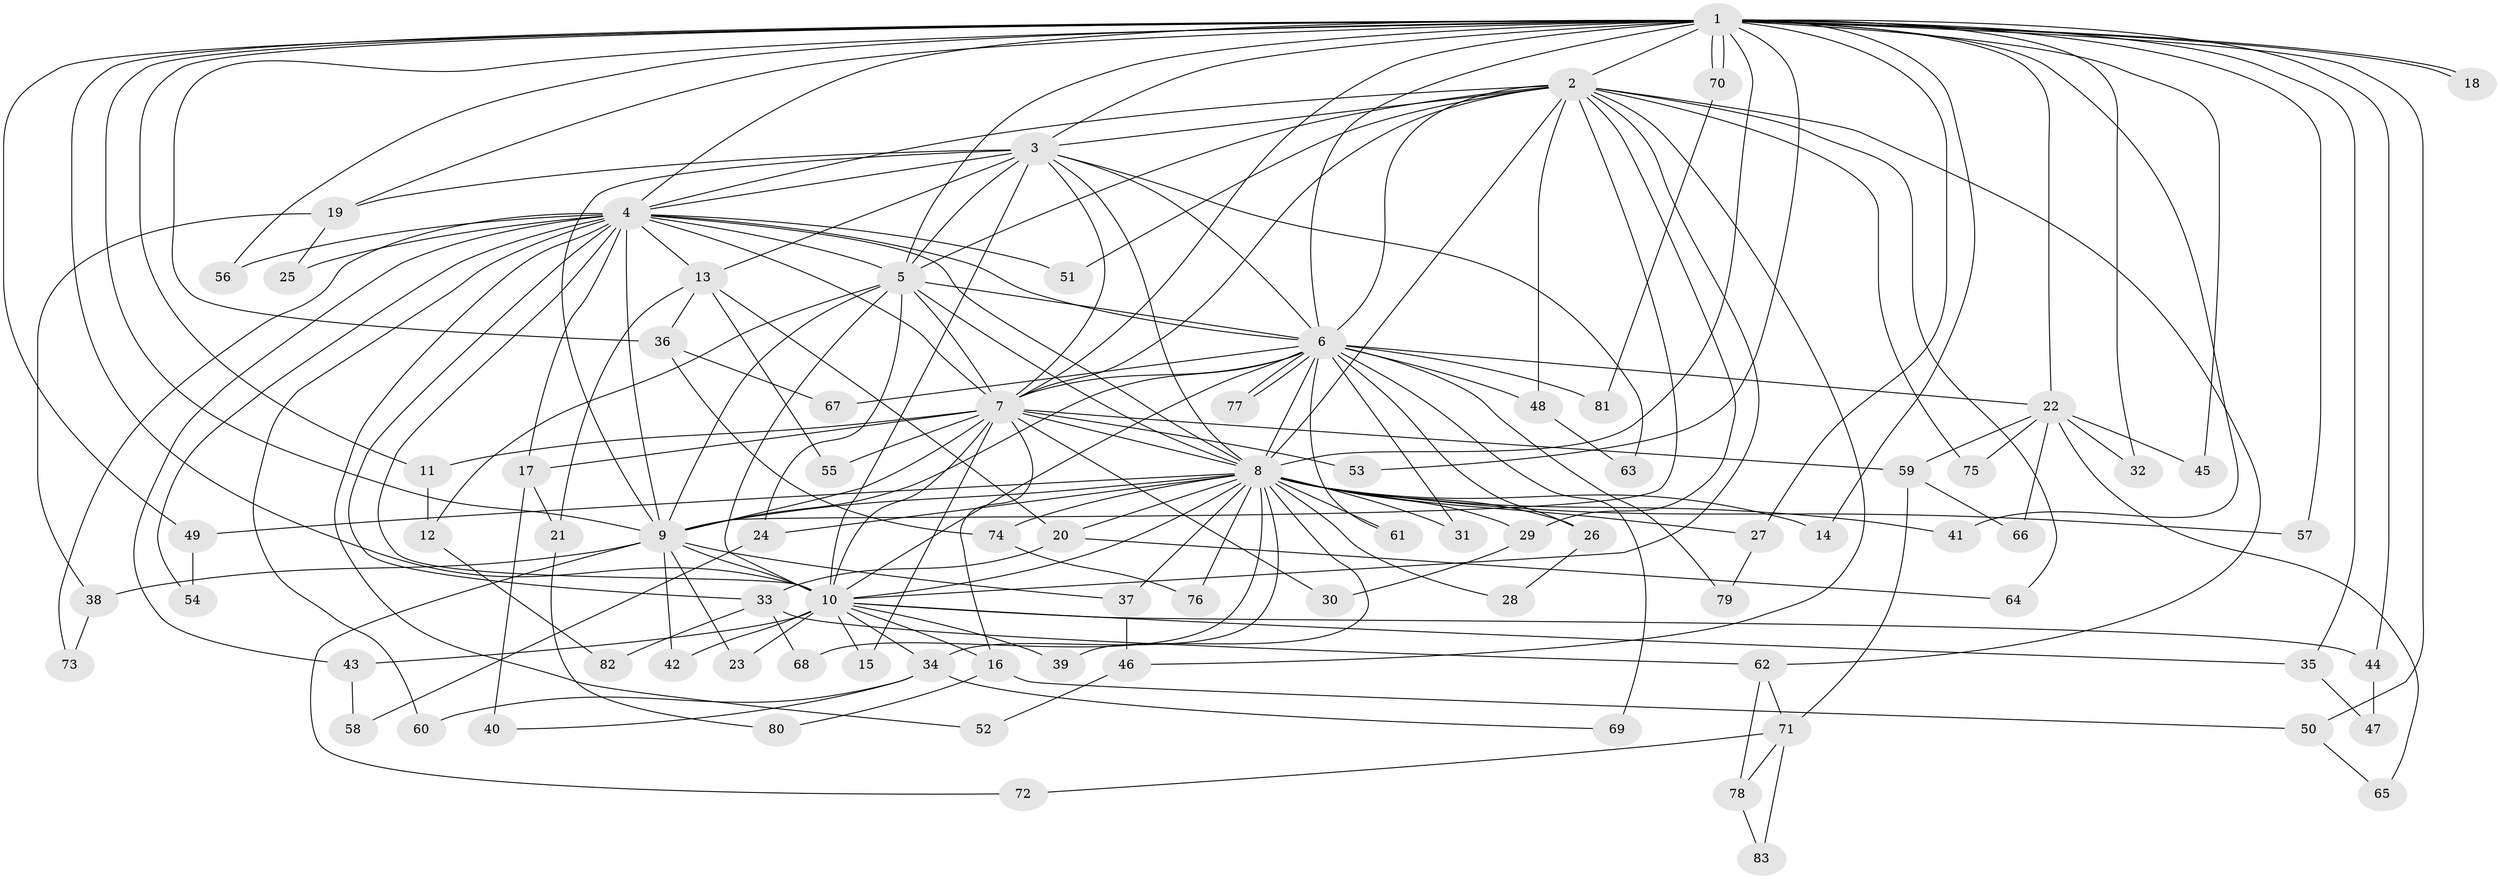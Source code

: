 // Generated by graph-tools (version 1.1) at 2025/25/03/09/25 03:25:49]
// undirected, 83 vertices, 191 edges
graph export_dot {
graph [start="1"]
  node [color=gray90,style=filled];
  1;
  2;
  3;
  4;
  5;
  6;
  7;
  8;
  9;
  10;
  11;
  12;
  13;
  14;
  15;
  16;
  17;
  18;
  19;
  20;
  21;
  22;
  23;
  24;
  25;
  26;
  27;
  28;
  29;
  30;
  31;
  32;
  33;
  34;
  35;
  36;
  37;
  38;
  39;
  40;
  41;
  42;
  43;
  44;
  45;
  46;
  47;
  48;
  49;
  50;
  51;
  52;
  53;
  54;
  55;
  56;
  57;
  58;
  59;
  60;
  61;
  62;
  63;
  64;
  65;
  66;
  67;
  68;
  69;
  70;
  71;
  72;
  73;
  74;
  75;
  76;
  77;
  78;
  79;
  80;
  81;
  82;
  83;
  1 -- 2;
  1 -- 3;
  1 -- 4;
  1 -- 5;
  1 -- 6;
  1 -- 7;
  1 -- 8;
  1 -- 9;
  1 -- 10;
  1 -- 11;
  1 -- 14;
  1 -- 18;
  1 -- 18;
  1 -- 19;
  1 -- 22;
  1 -- 27;
  1 -- 32;
  1 -- 35;
  1 -- 36;
  1 -- 41;
  1 -- 44;
  1 -- 45;
  1 -- 49;
  1 -- 50;
  1 -- 53;
  1 -- 56;
  1 -- 57;
  1 -- 70;
  1 -- 70;
  2 -- 3;
  2 -- 4;
  2 -- 5;
  2 -- 6;
  2 -- 7;
  2 -- 8;
  2 -- 9;
  2 -- 10;
  2 -- 29;
  2 -- 46;
  2 -- 48;
  2 -- 51;
  2 -- 62;
  2 -- 64;
  2 -- 75;
  3 -- 4;
  3 -- 5;
  3 -- 6;
  3 -- 7;
  3 -- 8;
  3 -- 9;
  3 -- 10;
  3 -- 13;
  3 -- 19;
  3 -- 63;
  4 -- 5;
  4 -- 6;
  4 -- 7;
  4 -- 8;
  4 -- 9;
  4 -- 10;
  4 -- 13;
  4 -- 17;
  4 -- 25;
  4 -- 33;
  4 -- 43;
  4 -- 51;
  4 -- 52;
  4 -- 54;
  4 -- 56;
  4 -- 60;
  4 -- 73;
  5 -- 6;
  5 -- 7;
  5 -- 8;
  5 -- 9;
  5 -- 10;
  5 -- 12;
  5 -- 24;
  6 -- 7;
  6 -- 8;
  6 -- 9;
  6 -- 10;
  6 -- 22;
  6 -- 26;
  6 -- 31;
  6 -- 48;
  6 -- 61;
  6 -- 67;
  6 -- 69;
  6 -- 77;
  6 -- 77;
  6 -- 79;
  6 -- 81;
  7 -- 8;
  7 -- 9;
  7 -- 10;
  7 -- 11;
  7 -- 15;
  7 -- 16;
  7 -- 17;
  7 -- 30;
  7 -- 53;
  7 -- 55;
  7 -- 59;
  8 -- 9;
  8 -- 10;
  8 -- 14;
  8 -- 20;
  8 -- 24;
  8 -- 26;
  8 -- 27;
  8 -- 28;
  8 -- 29;
  8 -- 31;
  8 -- 34;
  8 -- 37;
  8 -- 39;
  8 -- 41;
  8 -- 49;
  8 -- 57;
  8 -- 61;
  8 -- 68;
  8 -- 74;
  8 -- 76;
  9 -- 10;
  9 -- 23;
  9 -- 37;
  9 -- 38;
  9 -- 42;
  9 -- 72;
  10 -- 15;
  10 -- 16;
  10 -- 23;
  10 -- 34;
  10 -- 35;
  10 -- 39;
  10 -- 42;
  10 -- 43;
  10 -- 44;
  11 -- 12;
  12 -- 82;
  13 -- 20;
  13 -- 21;
  13 -- 36;
  13 -- 55;
  16 -- 50;
  16 -- 80;
  17 -- 21;
  17 -- 40;
  19 -- 25;
  19 -- 38;
  20 -- 33;
  20 -- 64;
  21 -- 80;
  22 -- 32;
  22 -- 45;
  22 -- 59;
  22 -- 65;
  22 -- 66;
  22 -- 75;
  24 -- 58;
  26 -- 28;
  27 -- 79;
  29 -- 30;
  33 -- 62;
  33 -- 68;
  33 -- 82;
  34 -- 40;
  34 -- 60;
  34 -- 69;
  35 -- 47;
  36 -- 67;
  36 -- 74;
  37 -- 46;
  38 -- 73;
  43 -- 58;
  44 -- 47;
  46 -- 52;
  48 -- 63;
  49 -- 54;
  50 -- 65;
  59 -- 66;
  59 -- 71;
  62 -- 71;
  62 -- 78;
  70 -- 81;
  71 -- 72;
  71 -- 78;
  71 -- 83;
  74 -- 76;
  78 -- 83;
}
